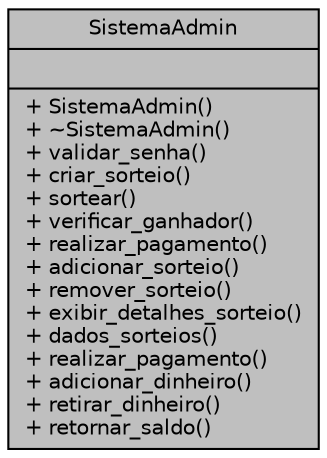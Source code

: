 digraph "SistemaAdmin"
{
 // LATEX_PDF_SIZE
  edge [fontname="Helvetica",fontsize="10",labelfontname="Helvetica",labelfontsize="10"];
  node [fontname="Helvetica",fontsize="10",shape=record];
  Node1 [label="{SistemaAdmin\n||+ SistemaAdmin()\l+ ~SistemaAdmin()\l+ validar_senha()\l+ criar_sorteio()\l+ sortear()\l+ verificar_ganhador()\l+ realizar_pagamento()\l+ adicionar_sorteio()\l+ remover_sorteio()\l+ exibir_detalhes_sorteio()\l+ dados_sorteios()\l+ realizar_pagamento()\l+ adicionar_dinheiro()\l+ retirar_dinheiro()\l+ retornar_saldo()\l}",height=0.2,width=0.4,color="black", fillcolor="grey75", style="filled", fontcolor="black",tooltip="Classe que representa o sistema administrativo."];
}
